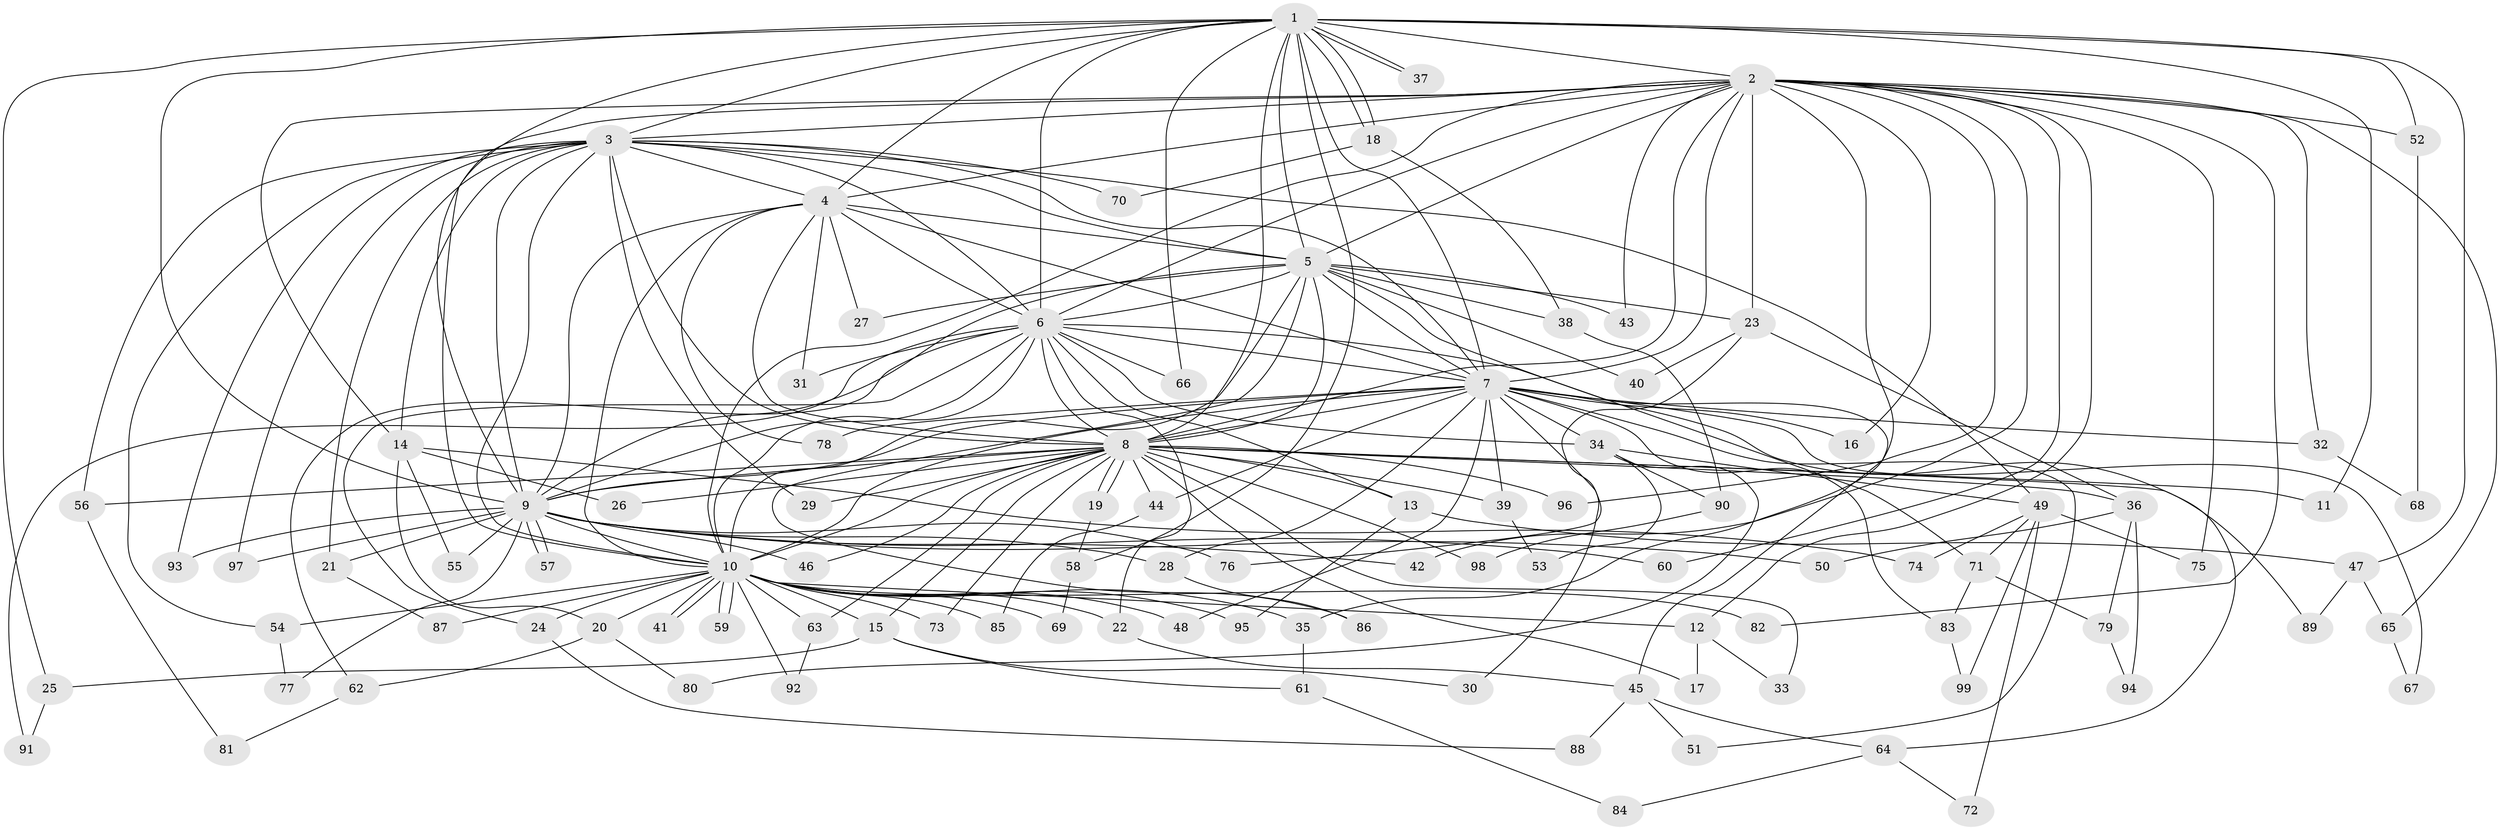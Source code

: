 // Generated by graph-tools (version 1.1) at 2025/35/03/09/25 02:35:03]
// undirected, 99 vertices, 223 edges
graph export_dot {
graph [start="1"]
  node [color=gray90,style=filled];
  1;
  2;
  3;
  4;
  5;
  6;
  7;
  8;
  9;
  10;
  11;
  12;
  13;
  14;
  15;
  16;
  17;
  18;
  19;
  20;
  21;
  22;
  23;
  24;
  25;
  26;
  27;
  28;
  29;
  30;
  31;
  32;
  33;
  34;
  35;
  36;
  37;
  38;
  39;
  40;
  41;
  42;
  43;
  44;
  45;
  46;
  47;
  48;
  49;
  50;
  51;
  52;
  53;
  54;
  55;
  56;
  57;
  58;
  59;
  60;
  61;
  62;
  63;
  64;
  65;
  66;
  67;
  68;
  69;
  70;
  71;
  72;
  73;
  74;
  75;
  76;
  77;
  78;
  79;
  80;
  81;
  82;
  83;
  84;
  85;
  86;
  87;
  88;
  89;
  90;
  91;
  92;
  93;
  94;
  95;
  96;
  97;
  98;
  99;
  1 -- 2;
  1 -- 3;
  1 -- 4;
  1 -- 5;
  1 -- 6;
  1 -- 7;
  1 -- 8;
  1 -- 9;
  1 -- 10;
  1 -- 11;
  1 -- 18;
  1 -- 18;
  1 -- 25;
  1 -- 37;
  1 -- 37;
  1 -- 47;
  1 -- 52;
  1 -- 58;
  1 -- 66;
  2 -- 3;
  2 -- 4;
  2 -- 5;
  2 -- 6;
  2 -- 7;
  2 -- 8;
  2 -- 9;
  2 -- 10;
  2 -- 12;
  2 -- 14;
  2 -- 16;
  2 -- 23;
  2 -- 32;
  2 -- 35;
  2 -- 42;
  2 -- 43;
  2 -- 52;
  2 -- 60;
  2 -- 65;
  2 -- 75;
  2 -- 82;
  2 -- 96;
  3 -- 4;
  3 -- 5;
  3 -- 6;
  3 -- 7;
  3 -- 8;
  3 -- 9;
  3 -- 10;
  3 -- 14;
  3 -- 21;
  3 -- 29;
  3 -- 49;
  3 -- 54;
  3 -- 56;
  3 -- 70;
  3 -- 93;
  3 -- 97;
  4 -- 5;
  4 -- 6;
  4 -- 7;
  4 -- 8;
  4 -- 9;
  4 -- 10;
  4 -- 27;
  4 -- 31;
  4 -- 78;
  5 -- 6;
  5 -- 7;
  5 -- 8;
  5 -- 9;
  5 -- 10;
  5 -- 23;
  5 -- 27;
  5 -- 38;
  5 -- 40;
  5 -- 43;
  5 -- 45;
  5 -- 86;
  6 -- 7;
  6 -- 8;
  6 -- 9;
  6 -- 10;
  6 -- 13;
  6 -- 22;
  6 -- 24;
  6 -- 31;
  6 -- 34;
  6 -- 62;
  6 -- 66;
  6 -- 71;
  6 -- 91;
  7 -- 8;
  7 -- 9;
  7 -- 10;
  7 -- 16;
  7 -- 28;
  7 -- 30;
  7 -- 32;
  7 -- 34;
  7 -- 39;
  7 -- 44;
  7 -- 48;
  7 -- 51;
  7 -- 64;
  7 -- 67;
  7 -- 78;
  7 -- 83;
  8 -- 9;
  8 -- 10;
  8 -- 11;
  8 -- 13;
  8 -- 15;
  8 -- 17;
  8 -- 19;
  8 -- 19;
  8 -- 26;
  8 -- 29;
  8 -- 33;
  8 -- 36;
  8 -- 39;
  8 -- 44;
  8 -- 46;
  8 -- 56;
  8 -- 63;
  8 -- 73;
  8 -- 89;
  8 -- 96;
  8 -- 98;
  9 -- 10;
  9 -- 21;
  9 -- 28;
  9 -- 42;
  9 -- 46;
  9 -- 50;
  9 -- 55;
  9 -- 57;
  9 -- 57;
  9 -- 60;
  9 -- 76;
  9 -- 77;
  9 -- 93;
  9 -- 97;
  10 -- 12;
  10 -- 15;
  10 -- 20;
  10 -- 22;
  10 -- 24;
  10 -- 35;
  10 -- 41;
  10 -- 41;
  10 -- 48;
  10 -- 54;
  10 -- 59;
  10 -- 59;
  10 -- 63;
  10 -- 69;
  10 -- 73;
  10 -- 82;
  10 -- 85;
  10 -- 87;
  10 -- 92;
  10 -- 95;
  12 -- 17;
  12 -- 33;
  13 -- 47;
  13 -- 95;
  14 -- 20;
  14 -- 26;
  14 -- 55;
  14 -- 74;
  15 -- 25;
  15 -- 30;
  15 -- 61;
  18 -- 38;
  18 -- 70;
  19 -- 58;
  20 -- 62;
  20 -- 80;
  21 -- 87;
  22 -- 45;
  23 -- 36;
  23 -- 40;
  23 -- 76;
  24 -- 88;
  25 -- 91;
  28 -- 86;
  32 -- 68;
  34 -- 49;
  34 -- 53;
  34 -- 80;
  34 -- 90;
  35 -- 61;
  36 -- 50;
  36 -- 79;
  36 -- 94;
  38 -- 90;
  39 -- 53;
  44 -- 85;
  45 -- 51;
  45 -- 64;
  45 -- 88;
  47 -- 65;
  47 -- 89;
  49 -- 71;
  49 -- 72;
  49 -- 74;
  49 -- 75;
  49 -- 99;
  52 -- 68;
  54 -- 77;
  56 -- 81;
  58 -- 69;
  61 -- 84;
  62 -- 81;
  63 -- 92;
  64 -- 72;
  64 -- 84;
  65 -- 67;
  71 -- 79;
  71 -- 83;
  79 -- 94;
  83 -- 99;
  90 -- 98;
}
